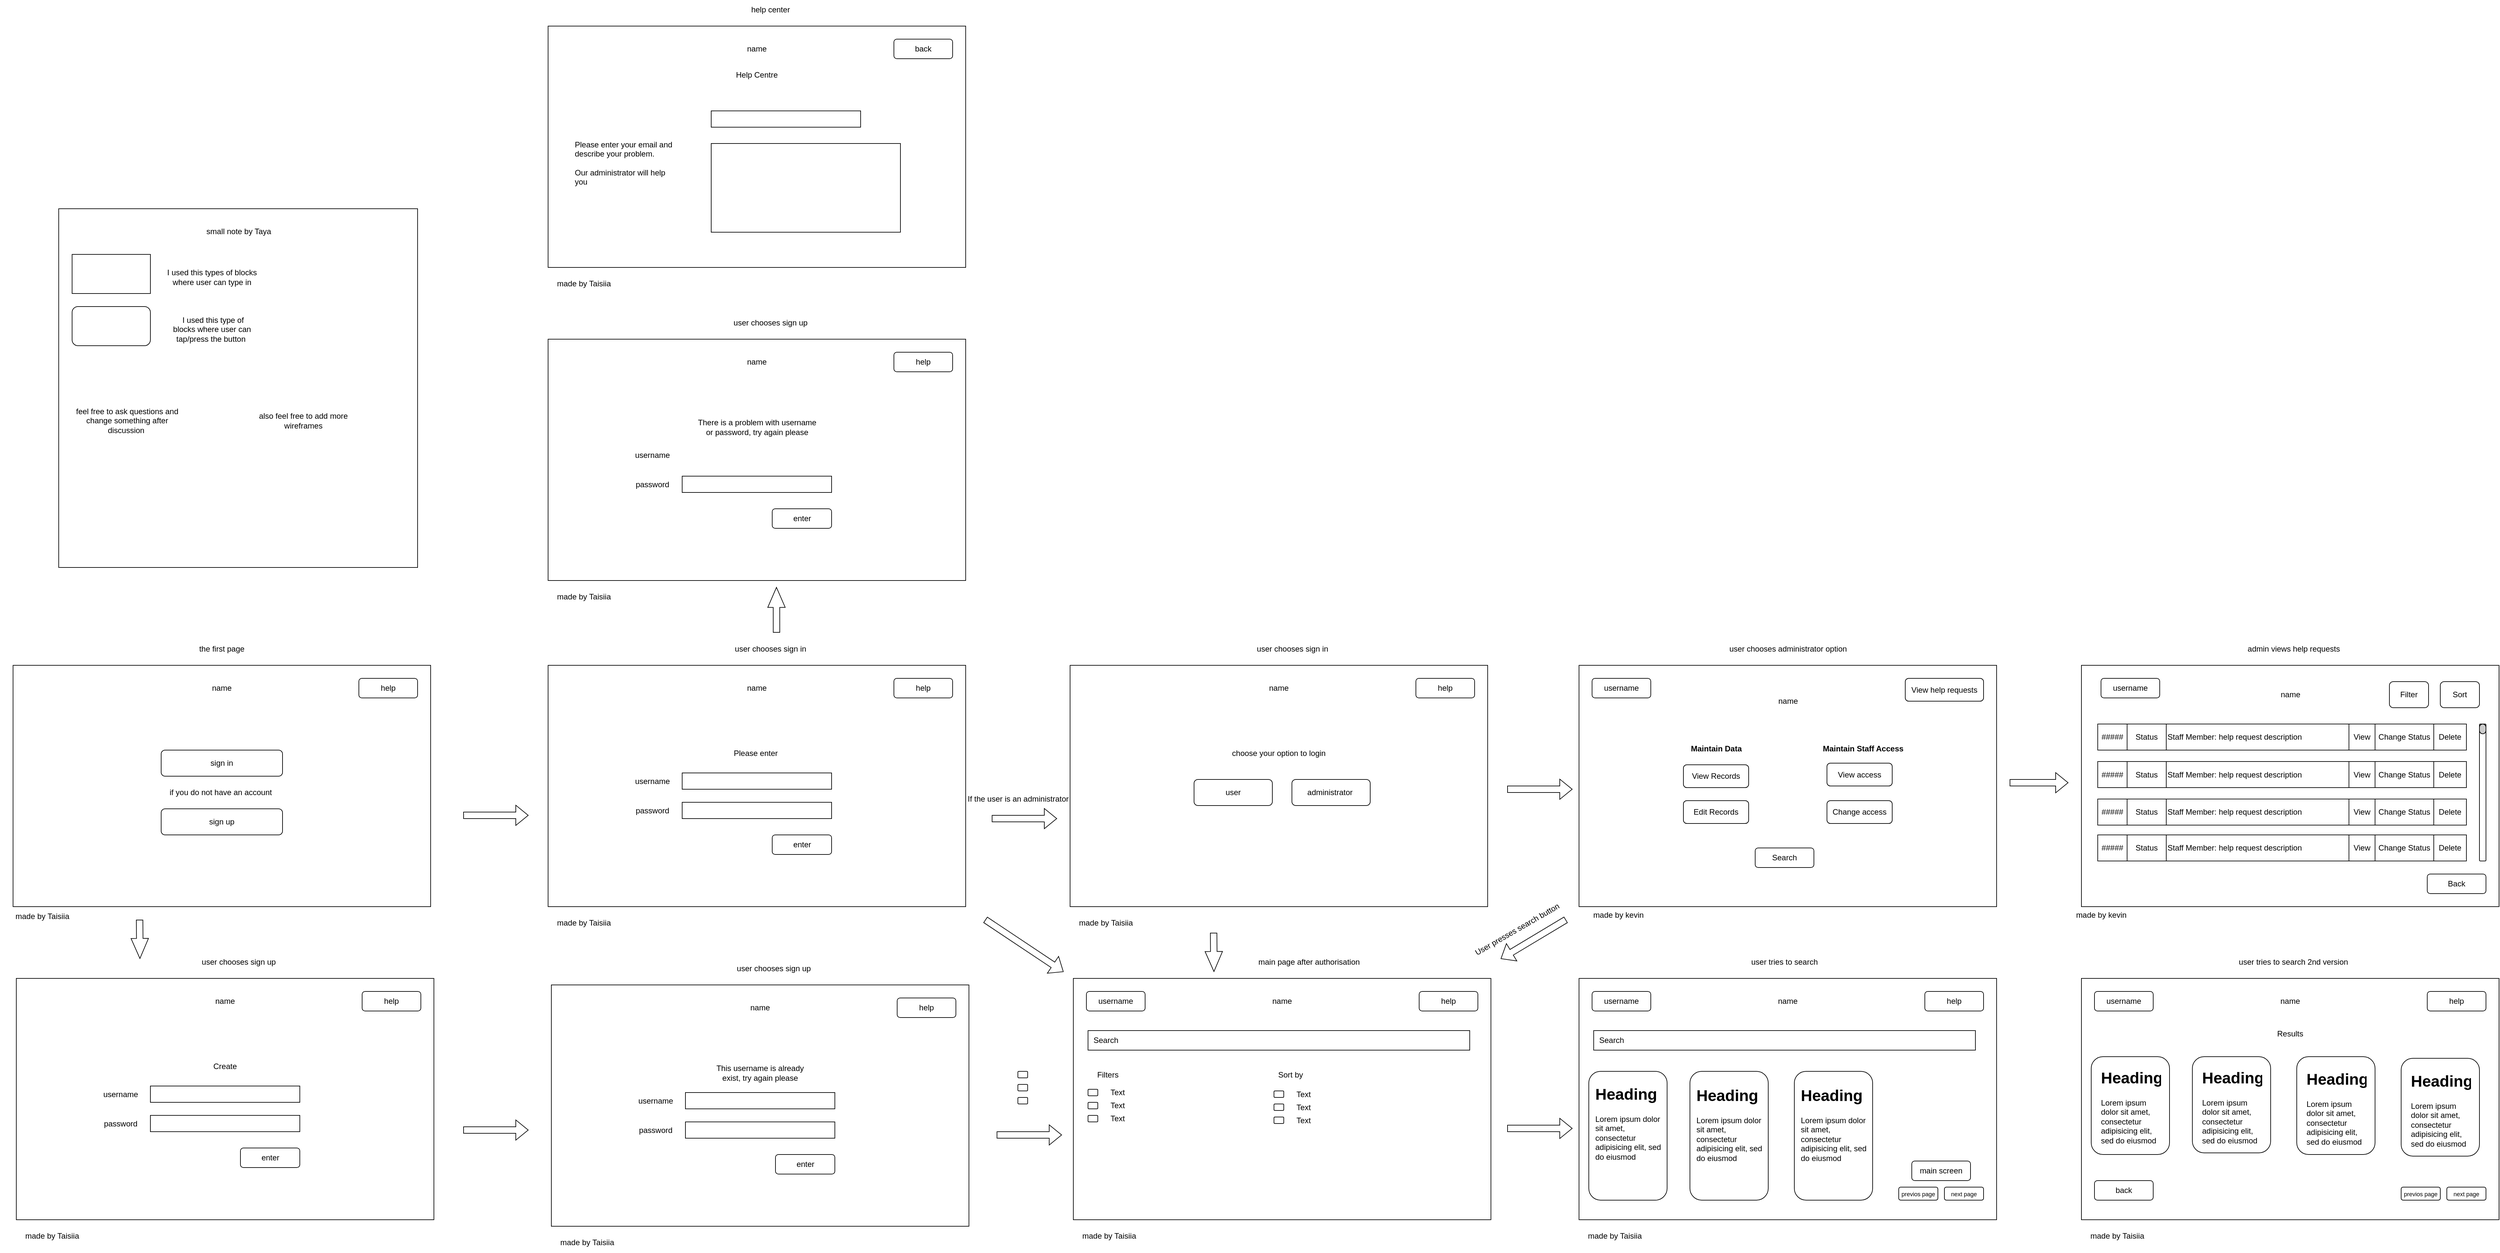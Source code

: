 <mxfile version="22.0.5" type="github">
  <diagram name="Page-1" id="gmUgVFKARMompz8cBliH">
    <mxGraphModel dx="1366" dy="1921" grid="1" gridSize="10" guides="1" tooltips="1" connect="1" arrows="1" fold="1" page="1" pageScale="1" pageWidth="827" pageHeight="1169" math="0" shadow="0">
      <root>
        <mxCell id="0" />
        <mxCell id="1" parent="0" />
        <mxCell id="yUiu3hchtchA_FLEPCTi-1" value="" style="rounded=0;whiteSpace=wrap;html=1;" parent="1" vertex="1">
          <mxGeometry x="80" y="110" width="640" height="370" as="geometry" />
        </mxCell>
        <mxCell id="yUiu3hchtchA_FLEPCTi-2" value="help" style="rounded=1;whiteSpace=wrap;html=1;" parent="1" vertex="1">
          <mxGeometry x="610" y="130" width="90" height="30" as="geometry" />
        </mxCell>
        <mxCell id="yUiu3hchtchA_FLEPCTi-3" value="name" style="text;html=1;strokeColor=none;fillColor=none;align=center;verticalAlign=middle;whiteSpace=wrap;rounded=0;" parent="1" vertex="1">
          <mxGeometry x="370" y="130" width="60" height="30" as="geometry" />
        </mxCell>
        <mxCell id="yUiu3hchtchA_FLEPCTi-5" value="sign in" style="rounded=1;whiteSpace=wrap;html=1;" parent="1" vertex="1">
          <mxGeometry x="307" y="240" width="186" height="40" as="geometry" />
        </mxCell>
        <mxCell id="yUiu3hchtchA_FLEPCTi-6" value="sign up" style="rounded=1;whiteSpace=wrap;html=1;" parent="1" vertex="1">
          <mxGeometry x="307" y="330" width="186" height="40" as="geometry" />
        </mxCell>
        <mxCell id="yUiu3hchtchA_FLEPCTi-7" value="if you do not have an account&amp;nbsp;" style="text;html=1;strokeColor=none;fillColor=none;align=center;verticalAlign=middle;whiteSpace=wrap;rounded=0;" parent="1" vertex="1">
          <mxGeometry x="300" y="290" width="200" height="30" as="geometry" />
        </mxCell>
        <mxCell id="yUiu3hchtchA_FLEPCTi-8" value="" style="rounded=0;whiteSpace=wrap;html=1;" parent="1" vertex="1">
          <mxGeometry x="900" y="110" width="640" height="370" as="geometry" />
        </mxCell>
        <mxCell id="yUiu3hchtchA_FLEPCTi-9" value="help" style="rounded=1;whiteSpace=wrap;html=1;" parent="1" vertex="1">
          <mxGeometry x="1430" y="130" width="90" height="30" as="geometry" />
        </mxCell>
        <mxCell id="yUiu3hchtchA_FLEPCTi-10" value="name" style="text;html=1;strokeColor=none;fillColor=none;align=center;verticalAlign=middle;whiteSpace=wrap;rounded=0;" parent="1" vertex="1">
          <mxGeometry x="1190" y="130" width="60" height="30" as="geometry" />
        </mxCell>
        <mxCell id="yUiu3hchtchA_FLEPCTi-14" value="the first page" style="text;html=1;strokeColor=none;fillColor=none;align=center;verticalAlign=middle;whiteSpace=wrap;rounded=0;" parent="1" vertex="1">
          <mxGeometry x="335" y="70" width="130" height="30" as="geometry" />
        </mxCell>
        <mxCell id="yUiu3hchtchA_FLEPCTi-15" value="made by Taisiia" style="text;html=1;strokeColor=none;fillColor=none;align=center;verticalAlign=middle;whiteSpace=wrap;rounded=0;" parent="1" vertex="1">
          <mxGeometry x="60" y="480" width="130" height="30" as="geometry" />
        </mxCell>
        <mxCell id="yUiu3hchtchA_FLEPCTi-16" value="user chooses sign in" style="text;html=1;strokeColor=none;fillColor=none;align=center;verticalAlign=middle;whiteSpace=wrap;rounded=0;" parent="1" vertex="1">
          <mxGeometry x="1161" y="70" width="160" height="30" as="geometry" />
        </mxCell>
        <mxCell id="yUiu3hchtchA_FLEPCTi-17" value="Please enter&amp;nbsp;" style="text;html=1;strokeColor=none;fillColor=none;align=center;verticalAlign=middle;whiteSpace=wrap;rounded=0;" parent="1" vertex="1">
          <mxGeometry x="1145" y="230" width="150" height="30" as="geometry" />
        </mxCell>
        <mxCell id="yUiu3hchtchA_FLEPCTi-18" value="" style="rounded=0;whiteSpace=wrap;html=1;" parent="1" vertex="1">
          <mxGeometry x="1105.5" y="275" width="229" height="25" as="geometry" />
        </mxCell>
        <mxCell id="yUiu3hchtchA_FLEPCTi-20" value="" style="rounded=0;whiteSpace=wrap;html=1;" parent="1" vertex="1">
          <mxGeometry x="1105.5" y="320" width="229" height="25" as="geometry" />
        </mxCell>
        <mxCell id="yUiu3hchtchA_FLEPCTi-21" value="enter" style="rounded=1;whiteSpace=wrap;html=1;" parent="1" vertex="1">
          <mxGeometry x="1243.5" y="370" width="91" height="30" as="geometry" />
        </mxCell>
        <mxCell id="yUiu3hchtchA_FLEPCTi-22" value="username" style="text;html=1;strokeColor=none;fillColor=none;align=center;verticalAlign=middle;whiteSpace=wrap;rounded=0;" parent="1" vertex="1">
          <mxGeometry x="1030" y="272.5" width="60" height="30" as="geometry" />
        </mxCell>
        <mxCell id="yUiu3hchtchA_FLEPCTi-23" value="password" style="text;html=1;strokeColor=none;fillColor=none;align=center;verticalAlign=middle;whiteSpace=wrap;rounded=0;" parent="1" vertex="1">
          <mxGeometry x="1030" y="317.5" width="60" height="30" as="geometry" />
        </mxCell>
        <mxCell id="yUiu3hchtchA_FLEPCTi-25" value="made by Taisiia" style="text;html=1;strokeColor=none;fillColor=none;align=center;verticalAlign=middle;whiteSpace=wrap;rounded=0;" parent="1" vertex="1">
          <mxGeometry x="890" y="490" width="130" height="30" as="geometry" />
        </mxCell>
        <mxCell id="yUiu3hchtchA_FLEPCTi-26" value="" style="rounded=0;whiteSpace=wrap;html=1;" parent="1" vertex="1">
          <mxGeometry x="85" y="590" width="640" height="370" as="geometry" />
        </mxCell>
        <mxCell id="yUiu3hchtchA_FLEPCTi-27" value="help" style="rounded=1;whiteSpace=wrap;html=1;" parent="1" vertex="1">
          <mxGeometry x="615" y="610" width="90" height="30" as="geometry" />
        </mxCell>
        <mxCell id="yUiu3hchtchA_FLEPCTi-28" value="name" style="text;html=1;strokeColor=none;fillColor=none;align=center;verticalAlign=middle;whiteSpace=wrap;rounded=0;" parent="1" vertex="1">
          <mxGeometry x="375" y="610" width="60" height="30" as="geometry" />
        </mxCell>
        <mxCell id="yUiu3hchtchA_FLEPCTi-29" value="user chooses sign up" style="text;html=1;strokeColor=none;fillColor=none;align=center;verticalAlign=middle;whiteSpace=wrap;rounded=0;" parent="1" vertex="1">
          <mxGeometry x="346" y="550" width="160" height="30" as="geometry" />
        </mxCell>
        <mxCell id="yUiu3hchtchA_FLEPCTi-30" value="Create" style="text;html=1;strokeColor=none;fillColor=none;align=center;verticalAlign=middle;whiteSpace=wrap;rounded=0;" parent="1" vertex="1">
          <mxGeometry x="330" y="710" width="150" height="30" as="geometry" />
        </mxCell>
        <mxCell id="yUiu3hchtchA_FLEPCTi-31" value="" style="rounded=0;whiteSpace=wrap;html=1;" parent="1" vertex="1">
          <mxGeometry x="290.5" y="755" width="229" height="25" as="geometry" />
        </mxCell>
        <mxCell id="yUiu3hchtchA_FLEPCTi-32" value="" style="rounded=0;whiteSpace=wrap;html=1;" parent="1" vertex="1">
          <mxGeometry x="290.5" y="800" width="229" height="25" as="geometry" />
        </mxCell>
        <mxCell id="yUiu3hchtchA_FLEPCTi-33" value="enter" style="rounded=1;whiteSpace=wrap;html=1;" parent="1" vertex="1">
          <mxGeometry x="428.5" y="850" width="91" height="30" as="geometry" />
        </mxCell>
        <mxCell id="yUiu3hchtchA_FLEPCTi-34" value="username" style="text;html=1;strokeColor=none;fillColor=none;align=center;verticalAlign=middle;whiteSpace=wrap;rounded=0;" parent="1" vertex="1">
          <mxGeometry x="215" y="752.5" width="60" height="30" as="geometry" />
        </mxCell>
        <mxCell id="yUiu3hchtchA_FLEPCTi-35" value="password" style="text;html=1;strokeColor=none;fillColor=none;align=center;verticalAlign=middle;whiteSpace=wrap;rounded=0;" parent="1" vertex="1">
          <mxGeometry x="215" y="797.5" width="60" height="30" as="geometry" />
        </mxCell>
        <mxCell id="yUiu3hchtchA_FLEPCTi-36" value="made by Taisiia" style="text;html=1;strokeColor=none;fillColor=none;align=center;verticalAlign=middle;whiteSpace=wrap;rounded=0;" parent="1" vertex="1">
          <mxGeometry x="75" y="970" width="130" height="30" as="geometry" />
        </mxCell>
        <mxCell id="yUiu3hchtchA_FLEPCTi-37" value="" style="rounded=0;whiteSpace=wrap;html=1;" parent="1" vertex="1">
          <mxGeometry x="1700" y="110" width="640" height="370" as="geometry" />
        </mxCell>
        <mxCell id="yUiu3hchtchA_FLEPCTi-38" value="help" style="rounded=1;whiteSpace=wrap;html=1;" parent="1" vertex="1">
          <mxGeometry x="2230" y="130" width="90" height="30" as="geometry" />
        </mxCell>
        <mxCell id="yUiu3hchtchA_FLEPCTi-39" value="name" style="text;html=1;strokeColor=none;fillColor=none;align=center;verticalAlign=middle;whiteSpace=wrap;rounded=0;" parent="1" vertex="1">
          <mxGeometry x="1990" y="130" width="60" height="30" as="geometry" />
        </mxCell>
        <mxCell id="yUiu3hchtchA_FLEPCTi-40" value="user chooses sign in" style="text;html=1;strokeColor=none;fillColor=none;align=center;verticalAlign=middle;whiteSpace=wrap;rounded=0;" parent="1" vertex="1">
          <mxGeometry x="1961" y="70" width="160" height="30" as="geometry" />
        </mxCell>
        <mxCell id="yUiu3hchtchA_FLEPCTi-41" value="choose your option to login" style="text;html=1;strokeColor=none;fillColor=none;align=center;verticalAlign=middle;whiteSpace=wrap;rounded=0;" parent="1" vertex="1">
          <mxGeometry x="1945" y="230" width="150" height="30" as="geometry" />
        </mxCell>
        <mxCell id="yUiu3hchtchA_FLEPCTi-47" value="made by Taisiia" style="text;html=1;strokeColor=none;fillColor=none;align=center;verticalAlign=middle;whiteSpace=wrap;rounded=0;" parent="1" vertex="1">
          <mxGeometry x="1690" y="490" width="130" height="30" as="geometry" />
        </mxCell>
        <mxCell id="yUiu3hchtchA_FLEPCTi-48" value="user" style="rounded=1;whiteSpace=wrap;html=1;" parent="1" vertex="1">
          <mxGeometry x="1890" y="285" width="120" height="40" as="geometry" />
        </mxCell>
        <mxCell id="yUiu3hchtchA_FLEPCTi-49" value="administrator&amp;nbsp;" style="rounded=1;whiteSpace=wrap;html=1;" parent="1" vertex="1">
          <mxGeometry x="2040" y="285" width="120" height="40" as="geometry" />
        </mxCell>
        <mxCell id="PiKiJsa5mSB-Z5FfggwC-1" value="" style="rounded=0;whiteSpace=wrap;html=1;" parent="1" vertex="1">
          <mxGeometry x="1705" y="590" width="640" height="370" as="geometry" />
        </mxCell>
        <mxCell id="PiKiJsa5mSB-Z5FfggwC-2" value="help" style="rounded=1;whiteSpace=wrap;html=1;" parent="1" vertex="1">
          <mxGeometry x="2235" y="610" width="90" height="30" as="geometry" />
        </mxCell>
        <mxCell id="PiKiJsa5mSB-Z5FfggwC-3" value="name" style="text;html=1;strokeColor=none;fillColor=none;align=center;verticalAlign=middle;whiteSpace=wrap;rounded=0;" parent="1" vertex="1">
          <mxGeometry x="1995" y="610" width="60" height="30" as="geometry" />
        </mxCell>
        <mxCell id="PiKiJsa5mSB-Z5FfggwC-4" value="main page after authorisation&amp;nbsp;" style="text;html=1;strokeColor=none;fillColor=none;align=center;verticalAlign=middle;whiteSpace=wrap;rounded=0;" parent="1" vertex="1">
          <mxGeometry x="1966" y="550" width="204" height="30" as="geometry" />
        </mxCell>
        <mxCell id="PiKiJsa5mSB-Z5FfggwC-6" value="made by Taisiia" style="text;html=1;strokeColor=none;fillColor=none;align=center;verticalAlign=middle;whiteSpace=wrap;rounded=0;" parent="1" vertex="1">
          <mxGeometry x="1695" y="970" width="130" height="30" as="geometry" />
        </mxCell>
        <mxCell id="PiKiJsa5mSB-Z5FfggwC-9" value="" style="rounded=0;whiteSpace=wrap;html=1;" parent="1" vertex="1">
          <mxGeometry x="1727.5" y="670" width="585" height="30" as="geometry" />
        </mxCell>
        <mxCell id="PiKiJsa5mSB-Z5FfggwC-10" value="Search" style="text;html=1;strokeColor=none;fillColor=none;align=center;verticalAlign=middle;whiteSpace=wrap;rounded=0;" parent="1" vertex="1">
          <mxGeometry x="1725" y="670" width="60" height="30" as="geometry" />
        </mxCell>
        <mxCell id="PiKiJsa5mSB-Z5FfggwC-11" value="Filters" style="text;html=1;strokeColor=none;fillColor=none;align=center;verticalAlign=middle;whiteSpace=wrap;rounded=0;" parent="1" vertex="1">
          <mxGeometry x="1727.5" y="722.5" width="60" height="30" as="geometry" />
        </mxCell>
        <mxCell id="PiKiJsa5mSB-Z5FfggwC-12" value="Sort by" style="text;html=1;strokeColor=none;fillColor=none;align=center;verticalAlign=middle;whiteSpace=wrap;rounded=0;" parent="1" vertex="1">
          <mxGeometry x="2008" y="722.5" width="60" height="30" as="geometry" />
        </mxCell>
        <mxCell id="PiKiJsa5mSB-Z5FfggwC-13" value="Text" style="text;html=1;strokeColor=none;fillColor=none;align=center;verticalAlign=middle;whiteSpace=wrap;rounded=0;" parent="1" vertex="1">
          <mxGeometry x="1742.5" y="750" width="60" height="30" as="geometry" />
        </mxCell>
        <mxCell id="PiKiJsa5mSB-Z5FfggwC-15" value="" style="rounded=1;whiteSpace=wrap;html=1;" parent="1" vertex="1">
          <mxGeometry x="1727.5" y="760" width="15" height="10" as="geometry" />
        </mxCell>
        <mxCell id="PiKiJsa5mSB-Z5FfggwC-16" value="" style="rounded=1;whiteSpace=wrap;html=1;" parent="1" vertex="1">
          <mxGeometry x="1727.5" y="780" width="15" height="10" as="geometry" />
        </mxCell>
        <mxCell id="PiKiJsa5mSB-Z5FfggwC-17" value="" style="rounded=1;whiteSpace=wrap;html=1;" parent="1" vertex="1">
          <mxGeometry x="1727.5" y="800" width="15" height="10" as="geometry" />
        </mxCell>
        <mxCell id="PiKiJsa5mSB-Z5FfggwC-23" value="" style="shape=flexArrow;endArrow=classic;html=1;rounded=0;" parent="1" edge="1">
          <mxGeometry width="50" height="50" relative="1" as="geometry">
            <mxPoint x="770" y="340" as="sourcePoint" />
            <mxPoint x="870" y="340" as="targetPoint" />
          </mxGeometry>
        </mxCell>
        <mxCell id="PiKiJsa5mSB-Z5FfggwC-24" value="" style="shape=flexArrow;endArrow=classic;html=1;rounded=0;" parent="1" edge="1">
          <mxGeometry width="50" height="50" relative="1" as="geometry">
            <mxPoint x="1580" y="345" as="sourcePoint" />
            <mxPoint x="1680" y="345" as="targetPoint" />
          </mxGeometry>
        </mxCell>
        <mxCell id="PiKiJsa5mSB-Z5FfggwC-28" value="" style="rounded=1;whiteSpace=wrap;html=1;" parent="1" vertex="1">
          <mxGeometry x="1620" y="732.5" width="15" height="10" as="geometry" />
        </mxCell>
        <mxCell id="PiKiJsa5mSB-Z5FfggwC-29" value="" style="rounded=1;whiteSpace=wrap;html=1;" parent="1" vertex="1">
          <mxGeometry x="1620" y="752.5" width="15" height="10" as="geometry" />
        </mxCell>
        <mxCell id="PiKiJsa5mSB-Z5FfggwC-30" value="" style="rounded=1;whiteSpace=wrap;html=1;" parent="1" vertex="1">
          <mxGeometry x="1620" y="772.5" width="15" height="10" as="geometry" />
        </mxCell>
        <mxCell id="PiKiJsa5mSB-Z5FfggwC-31" value="" style="rounded=1;whiteSpace=wrap;html=1;" parent="1" vertex="1">
          <mxGeometry x="2012.5" y="762.5" width="15" height="10" as="geometry" />
        </mxCell>
        <mxCell id="PiKiJsa5mSB-Z5FfggwC-32" value="" style="rounded=1;whiteSpace=wrap;html=1;" parent="1" vertex="1">
          <mxGeometry x="2012.5" y="782.5" width="15" height="10" as="geometry" />
        </mxCell>
        <mxCell id="PiKiJsa5mSB-Z5FfggwC-33" value="" style="rounded=1;whiteSpace=wrap;html=1;" parent="1" vertex="1">
          <mxGeometry x="2012.5" y="802.5" width="15" height="10" as="geometry" />
        </mxCell>
        <mxCell id="PiKiJsa5mSB-Z5FfggwC-34" value="Text" style="text;html=1;strokeColor=none;fillColor=none;align=center;verticalAlign=middle;whiteSpace=wrap;rounded=0;" parent="1" vertex="1">
          <mxGeometry x="1742.5" y="770" width="60" height="30" as="geometry" />
        </mxCell>
        <mxCell id="PiKiJsa5mSB-Z5FfggwC-35" value="Text" style="text;html=1;strokeColor=none;fillColor=none;align=center;verticalAlign=middle;whiteSpace=wrap;rounded=0;" parent="1" vertex="1">
          <mxGeometry x="1742.5" y="790" width="60" height="30" as="geometry" />
        </mxCell>
        <mxCell id="PiKiJsa5mSB-Z5FfggwC-36" value="Text" style="text;html=1;strokeColor=none;fillColor=none;align=center;verticalAlign=middle;whiteSpace=wrap;rounded=0;" parent="1" vertex="1">
          <mxGeometry x="2027.5" y="792.5" width="60" height="30" as="geometry" />
        </mxCell>
        <mxCell id="PiKiJsa5mSB-Z5FfggwC-37" value="Text" style="text;html=1;strokeColor=none;fillColor=none;align=center;verticalAlign=middle;whiteSpace=wrap;rounded=0;" parent="1" vertex="1">
          <mxGeometry x="2027.5" y="772.5" width="60" height="30" as="geometry" />
        </mxCell>
        <mxCell id="PiKiJsa5mSB-Z5FfggwC-38" value="Text" style="text;html=1;strokeColor=none;fillColor=none;align=center;verticalAlign=middle;whiteSpace=wrap;rounded=0;" parent="1" vertex="1">
          <mxGeometry x="2027.5" y="752.5" width="60" height="30" as="geometry" />
        </mxCell>
        <mxCell id="PiKiJsa5mSB-Z5FfggwC-39" value="" style="rounded=0;whiteSpace=wrap;html=1;" parent="1" vertex="1">
          <mxGeometry x="905" y="600" width="640" height="370" as="geometry" />
        </mxCell>
        <mxCell id="PiKiJsa5mSB-Z5FfggwC-40" value="help" style="rounded=1;whiteSpace=wrap;html=1;" parent="1" vertex="1">
          <mxGeometry x="1435" y="620" width="90" height="30" as="geometry" />
        </mxCell>
        <mxCell id="PiKiJsa5mSB-Z5FfggwC-41" value="name" style="text;html=1;strokeColor=none;fillColor=none;align=center;verticalAlign=middle;whiteSpace=wrap;rounded=0;" parent="1" vertex="1">
          <mxGeometry x="1195" y="620" width="60" height="30" as="geometry" />
        </mxCell>
        <mxCell id="PiKiJsa5mSB-Z5FfggwC-42" value="user chooses sign up" style="text;html=1;strokeColor=none;fillColor=none;align=center;verticalAlign=middle;whiteSpace=wrap;rounded=0;" parent="1" vertex="1">
          <mxGeometry x="1166" y="560" width="160" height="30" as="geometry" />
        </mxCell>
        <mxCell id="PiKiJsa5mSB-Z5FfggwC-43" value="This username is already exist, try again please" style="text;html=1;strokeColor=none;fillColor=none;align=center;verticalAlign=middle;whiteSpace=wrap;rounded=0;" parent="1" vertex="1">
          <mxGeometry x="1150" y="720" width="150" height="30" as="geometry" />
        </mxCell>
        <mxCell id="PiKiJsa5mSB-Z5FfggwC-44" value="" style="rounded=0;whiteSpace=wrap;html=1;" parent="1" vertex="1">
          <mxGeometry x="1110.5" y="765" width="229" height="25" as="geometry" />
        </mxCell>
        <mxCell id="PiKiJsa5mSB-Z5FfggwC-45" value="" style="rounded=0;whiteSpace=wrap;html=1;" parent="1" vertex="1">
          <mxGeometry x="1110.5" y="810" width="229" height="25" as="geometry" />
        </mxCell>
        <mxCell id="PiKiJsa5mSB-Z5FfggwC-46" value="enter" style="rounded=1;whiteSpace=wrap;html=1;" parent="1" vertex="1">
          <mxGeometry x="1248.5" y="860" width="91" height="30" as="geometry" />
        </mxCell>
        <mxCell id="PiKiJsa5mSB-Z5FfggwC-47" value="username" style="text;html=1;strokeColor=none;fillColor=none;align=center;verticalAlign=middle;whiteSpace=wrap;rounded=0;" parent="1" vertex="1">
          <mxGeometry x="1035" y="762.5" width="60" height="30" as="geometry" />
        </mxCell>
        <mxCell id="PiKiJsa5mSB-Z5FfggwC-48" value="password" style="text;html=1;strokeColor=none;fillColor=none;align=center;verticalAlign=middle;whiteSpace=wrap;rounded=0;" parent="1" vertex="1">
          <mxGeometry x="1035" y="807.5" width="60" height="30" as="geometry" />
        </mxCell>
        <mxCell id="PiKiJsa5mSB-Z5FfggwC-49" value="made by Taisiia" style="text;html=1;strokeColor=none;fillColor=none;align=center;verticalAlign=middle;whiteSpace=wrap;rounded=0;" parent="1" vertex="1">
          <mxGeometry x="895" y="980" width="130" height="30" as="geometry" />
        </mxCell>
        <mxCell id="PiKiJsa5mSB-Z5FfggwC-50" value="" style="shape=flexArrow;endArrow=classic;html=1;rounded=0;" parent="1" edge="1">
          <mxGeometry width="50" height="50" relative="1" as="geometry">
            <mxPoint x="770" y="822.5" as="sourcePoint" />
            <mxPoint x="870" y="822.5" as="targetPoint" />
          </mxGeometry>
        </mxCell>
        <mxCell id="PiKiJsa5mSB-Z5FfggwC-51" value="" style="shape=flexArrow;endArrow=classic;html=1;rounded=0;endWidth=15.714;endSize=9.914;" parent="1" edge="1">
          <mxGeometry width="50" height="50" relative="1" as="geometry">
            <mxPoint x="273.95" y="500" as="sourcePoint" />
            <mxPoint x="274.45" y="560" as="targetPoint" />
          </mxGeometry>
        </mxCell>
        <mxCell id="PiKiJsa5mSB-Z5FfggwC-52" value="" style="shape=flexArrow;endArrow=classic;html=1;rounded=0;" parent="1" edge="1">
          <mxGeometry width="50" height="50" relative="1" as="geometry">
            <mxPoint x="1587.5" y="830" as="sourcePoint" />
            <mxPoint x="1687.5" y="830" as="targetPoint" />
          </mxGeometry>
        </mxCell>
        <mxCell id="PiKiJsa5mSB-Z5FfggwC-53" value="" style="shape=flexArrow;endArrow=classic;html=1;rounded=0;endWidth=15.714;endSize=9.914;" parent="1" edge="1">
          <mxGeometry width="50" height="50" relative="1" as="geometry">
            <mxPoint x="1920" y="520" as="sourcePoint" />
            <mxPoint x="1920.5" y="580" as="targetPoint" />
          </mxGeometry>
        </mxCell>
        <mxCell id="PiKiJsa5mSB-Z5FfggwC-54" value="" style="rounded=0;whiteSpace=wrap;html=1;" parent="1" vertex="1">
          <mxGeometry x="900" y="-390" width="640" height="370" as="geometry" />
        </mxCell>
        <mxCell id="PiKiJsa5mSB-Z5FfggwC-55" value="help" style="rounded=1;whiteSpace=wrap;html=1;" parent="1" vertex="1">
          <mxGeometry x="1430" y="-370" width="90" height="30" as="geometry" />
        </mxCell>
        <mxCell id="PiKiJsa5mSB-Z5FfggwC-56" value="name" style="text;html=1;strokeColor=none;fillColor=none;align=center;verticalAlign=middle;whiteSpace=wrap;rounded=0;" parent="1" vertex="1">
          <mxGeometry x="1190" y="-370" width="60" height="30" as="geometry" />
        </mxCell>
        <mxCell id="PiKiJsa5mSB-Z5FfggwC-57" value="user chooses sign up" style="text;html=1;strokeColor=none;fillColor=none;align=center;verticalAlign=middle;whiteSpace=wrap;rounded=0;" parent="1" vertex="1">
          <mxGeometry x="1161" y="-430" width="160" height="30" as="geometry" />
        </mxCell>
        <mxCell id="PiKiJsa5mSB-Z5FfggwC-58" value="There is a problem with username or password, try again please" style="text;html=1;strokeColor=none;fillColor=none;align=center;verticalAlign=middle;whiteSpace=wrap;rounded=0;" parent="1" vertex="1">
          <mxGeometry x="1122.5" y="-270" width="195" height="30" as="geometry" />
        </mxCell>
        <mxCell id="PiKiJsa5mSB-Z5FfggwC-59" value="" style="rounded=0;whiteSpace=wrap;html=1;" parent="1" vertex="1">
          <mxGeometry x="1150" y="-770" width="229" height="25" as="geometry" />
        </mxCell>
        <mxCell id="PiKiJsa5mSB-Z5FfggwC-60" value="" style="rounded=0;whiteSpace=wrap;html=1;" parent="1" vertex="1">
          <mxGeometry x="1105.5" y="-180" width="229" height="25" as="geometry" />
        </mxCell>
        <mxCell id="PiKiJsa5mSB-Z5FfggwC-61" value="enter" style="rounded=1;whiteSpace=wrap;html=1;" parent="1" vertex="1">
          <mxGeometry x="1243.5" y="-130" width="91" height="30" as="geometry" />
        </mxCell>
        <mxCell id="PiKiJsa5mSB-Z5FfggwC-62" value="username" style="text;html=1;strokeColor=none;fillColor=none;align=center;verticalAlign=middle;whiteSpace=wrap;rounded=0;" parent="1" vertex="1">
          <mxGeometry x="1030" y="-227.5" width="60" height="30" as="geometry" />
        </mxCell>
        <mxCell id="PiKiJsa5mSB-Z5FfggwC-63" value="password" style="text;html=1;strokeColor=none;fillColor=none;align=center;verticalAlign=middle;whiteSpace=wrap;rounded=0;" parent="1" vertex="1">
          <mxGeometry x="1030" y="-182.5" width="60" height="30" as="geometry" />
        </mxCell>
        <mxCell id="PiKiJsa5mSB-Z5FfggwC-64" value="made by Taisiia" style="text;html=1;strokeColor=none;fillColor=none;align=center;verticalAlign=middle;whiteSpace=wrap;rounded=0;" parent="1" vertex="1">
          <mxGeometry x="890" y="-10" width="130" height="30" as="geometry" />
        </mxCell>
        <mxCell id="PiKiJsa5mSB-Z5FfggwC-65" value="" style="shape=flexArrow;endArrow=classic;html=1;rounded=0;endWidth=15.714;endSize=9.914;entryX=0.328;entryY=1;entryDx=0;entryDy=0;entryPerimeter=0;" parent="1" edge="1">
          <mxGeometry width="50" height="50" relative="1" as="geometry">
            <mxPoint x="1250.08" y="60" as="sourcePoint" />
            <mxPoint x="1250" y="-10.0" as="targetPoint" />
          </mxGeometry>
        </mxCell>
        <mxCell id="PiKiJsa5mSB-Z5FfggwC-66" value="" style="rounded=0;whiteSpace=wrap;html=1;" parent="1" vertex="1">
          <mxGeometry x="2480" y="590" width="640" height="370" as="geometry" />
        </mxCell>
        <mxCell id="PiKiJsa5mSB-Z5FfggwC-67" value="help" style="rounded=1;whiteSpace=wrap;html=1;" parent="1" vertex="1">
          <mxGeometry x="3010" y="610" width="90" height="30" as="geometry" />
        </mxCell>
        <mxCell id="PiKiJsa5mSB-Z5FfggwC-68" value="name" style="text;html=1;strokeColor=none;fillColor=none;align=center;verticalAlign=middle;whiteSpace=wrap;rounded=0;" parent="1" vertex="1">
          <mxGeometry x="2770" y="610" width="60" height="30" as="geometry" />
        </mxCell>
        <mxCell id="PiKiJsa5mSB-Z5FfggwC-70" value="made by Taisiia" style="text;html=1;strokeColor=none;fillColor=none;align=center;verticalAlign=middle;whiteSpace=wrap;rounded=0;" parent="1" vertex="1">
          <mxGeometry x="2470" y="970" width="130" height="30" as="geometry" />
        </mxCell>
        <mxCell id="PiKiJsa5mSB-Z5FfggwC-71" value="" style="rounded=0;whiteSpace=wrap;html=1;" parent="1" vertex="1">
          <mxGeometry x="2502.5" y="670" width="585" height="30" as="geometry" />
        </mxCell>
        <mxCell id="PiKiJsa5mSB-Z5FfggwC-72" value="Search" style="text;html=1;strokeColor=none;fillColor=none;align=center;verticalAlign=middle;whiteSpace=wrap;rounded=0;" parent="1" vertex="1">
          <mxGeometry x="2500" y="670" width="60" height="30" as="geometry" />
        </mxCell>
        <mxCell id="PiKiJsa5mSB-Z5FfggwC-97" value="" style="rounded=1;whiteSpace=wrap;html=1;" parent="1" vertex="1">
          <mxGeometry x="2495" y="732.5" width="120" height="197.5" as="geometry" />
        </mxCell>
        <mxCell id="PiKiJsa5mSB-Z5FfggwC-98" value="" style="rounded=1;whiteSpace=wrap;html=1;" parent="1" vertex="1">
          <mxGeometry x="2650" y="732.5" width="120" height="197.5" as="geometry" />
        </mxCell>
        <mxCell id="PiKiJsa5mSB-Z5FfggwC-99" value="" style="rounded=1;whiteSpace=wrap;html=1;" parent="1" vertex="1">
          <mxGeometry x="2810" y="732.5" width="120" height="197.5" as="geometry" />
        </mxCell>
        <mxCell id="PiKiJsa5mSB-Z5FfggwC-102" value="username" style="rounded=1;whiteSpace=wrap;html=1;" parent="1" vertex="1">
          <mxGeometry x="1725" y="610" width="90" height="30" as="geometry" />
        </mxCell>
        <mxCell id="PiKiJsa5mSB-Z5FfggwC-103" value="username" style="rounded=1;whiteSpace=wrap;html=1;" parent="1" vertex="1">
          <mxGeometry x="2500" y="610" width="90" height="30" as="geometry" />
        </mxCell>
        <mxCell id="PiKiJsa5mSB-Z5FfggwC-107" value="&lt;font style=&quot;font-size: 9px;&quot;&gt;next page&lt;/font&gt;" style="rounded=1;whiteSpace=wrap;html=1;" parent="1" vertex="1">
          <mxGeometry x="3040" y="910" width="60" height="20" as="geometry" />
        </mxCell>
        <mxCell id="PiKiJsa5mSB-Z5FfggwC-109" value="&lt;font style=&quot;font-size: 9px;&quot;&gt;previos page&lt;/font&gt;" style="rounded=1;whiteSpace=wrap;html=1;" parent="1" vertex="1">
          <mxGeometry x="2970" y="910" width="60" height="20" as="geometry" />
        </mxCell>
        <mxCell id="PiKiJsa5mSB-Z5FfggwC-111" value="main screen" style="rounded=1;whiteSpace=wrap;html=1;" parent="1" vertex="1">
          <mxGeometry x="2990" y="870" width="90" height="30" as="geometry" />
        </mxCell>
        <mxCell id="PiKiJsa5mSB-Z5FfggwC-116" value="" style="rounded=0;whiteSpace=wrap;html=1;" parent="1" vertex="1">
          <mxGeometry x="3250" y="590" width="640" height="370" as="geometry" />
        </mxCell>
        <mxCell id="PiKiJsa5mSB-Z5FfggwC-117" value="help" style="rounded=1;whiteSpace=wrap;html=1;" parent="1" vertex="1">
          <mxGeometry x="3780" y="610" width="90" height="30" as="geometry" />
        </mxCell>
        <mxCell id="PiKiJsa5mSB-Z5FfggwC-118" value="name" style="text;html=1;strokeColor=none;fillColor=none;align=center;verticalAlign=middle;whiteSpace=wrap;rounded=0;" parent="1" vertex="1">
          <mxGeometry x="3540" y="610" width="60" height="30" as="geometry" />
        </mxCell>
        <mxCell id="PiKiJsa5mSB-Z5FfggwC-119" value="made by Taisiia" style="text;html=1;strokeColor=none;fillColor=none;align=center;verticalAlign=middle;whiteSpace=wrap;rounded=0;" parent="1" vertex="1">
          <mxGeometry x="3240" y="970" width="130" height="30" as="geometry" />
        </mxCell>
        <mxCell id="PiKiJsa5mSB-Z5FfggwC-122" value="" style="rounded=1;whiteSpace=wrap;html=1;" parent="1" vertex="1">
          <mxGeometry x="3265" y="710" width="120" height="150" as="geometry" />
        </mxCell>
        <mxCell id="PiKiJsa5mSB-Z5FfggwC-123" value="" style="rounded=1;whiteSpace=wrap;html=1;" parent="1" vertex="1">
          <mxGeometry x="3420" y="710" width="120" height="147.5" as="geometry" />
        </mxCell>
        <mxCell id="PiKiJsa5mSB-Z5FfggwC-124" value="" style="rounded=1;whiteSpace=wrap;html=1;" parent="1" vertex="1">
          <mxGeometry x="3580" y="710" width="120" height="150" as="geometry" />
        </mxCell>
        <mxCell id="PiKiJsa5mSB-Z5FfggwC-125" value="username" style="rounded=1;whiteSpace=wrap;html=1;" parent="1" vertex="1">
          <mxGeometry x="3270" y="610" width="90" height="30" as="geometry" />
        </mxCell>
        <mxCell id="PiKiJsa5mSB-Z5FfggwC-126" value="&lt;font style=&quot;font-size: 9px;&quot;&gt;next page&lt;/font&gt;" style="rounded=1;whiteSpace=wrap;html=1;" parent="1" vertex="1">
          <mxGeometry x="3810" y="910" width="60" height="20" as="geometry" />
        </mxCell>
        <mxCell id="PiKiJsa5mSB-Z5FfggwC-127" value="&lt;font style=&quot;font-size: 9px;&quot;&gt;previos page&lt;/font&gt;" style="rounded=1;whiteSpace=wrap;html=1;" parent="1" vertex="1">
          <mxGeometry x="3740" y="910" width="60" height="20" as="geometry" />
        </mxCell>
        <mxCell id="PiKiJsa5mSB-Z5FfggwC-128" value="back" style="rounded=1;whiteSpace=wrap;html=1;" parent="1" vertex="1">
          <mxGeometry x="3270" y="900" width="90" height="30" as="geometry" />
        </mxCell>
        <mxCell id="PiKiJsa5mSB-Z5FfggwC-132" value="Results" style="text;html=1;strokeColor=none;fillColor=none;align=center;verticalAlign=middle;whiteSpace=wrap;rounded=0;" parent="1" vertex="1">
          <mxGeometry x="3540" y="660" width="60" height="30" as="geometry" />
        </mxCell>
        <mxCell id="PiKiJsa5mSB-Z5FfggwC-149" value="" style="rounded=1;whiteSpace=wrap;html=1;" parent="1" vertex="1">
          <mxGeometry x="3740" y="712.5" width="120" height="150" as="geometry" />
        </mxCell>
        <mxCell id="PiKiJsa5mSB-Z5FfggwC-151" value="&lt;h1&gt;Heading&lt;/h1&gt;&lt;p&gt;Lorem ipsum dolor sit amet, consectetur adipisicing elit, sed do eiusmod tempor incididunt ut labore et dolore magna aliqua.&lt;/p&gt;" style="text;html=1;strokeColor=none;fillColor=none;spacing=5;spacingTop=-20;whiteSpace=wrap;overflow=hidden;rounded=0;" parent="1" vertex="1">
          <mxGeometry x="2500" y="747.5" width="110" height="120" as="geometry" />
        </mxCell>
        <mxCell id="PiKiJsa5mSB-Z5FfggwC-152" value="&lt;h1&gt;Heading&lt;/h1&gt;&lt;p&gt;Lorem ipsum dolor sit amet, consectetur adipisicing elit, sed do eiusmod tempor incididunt ut labore et dolore magna aliqua.&lt;/p&gt;" style="text;html=1;strokeColor=none;fillColor=none;spacing=5;spacingTop=-20;whiteSpace=wrap;overflow=hidden;rounded=0;" parent="1" vertex="1">
          <mxGeometry x="2655" y="750" width="110" height="120" as="geometry" />
        </mxCell>
        <mxCell id="PiKiJsa5mSB-Z5FfggwC-153" value="&lt;h1&gt;Heading&lt;/h1&gt;&lt;p&gt;Lorem ipsum dolor sit amet, consectetur adipisicing elit, sed do eiusmod tempor incididunt ut labore et dolore magna aliqua.&lt;/p&gt;" style="text;html=1;strokeColor=none;fillColor=none;spacing=5;spacingTop=-20;whiteSpace=wrap;overflow=hidden;rounded=0;" parent="1" vertex="1">
          <mxGeometry x="2815" y="750" width="110" height="120" as="geometry" />
        </mxCell>
        <mxCell id="PiKiJsa5mSB-Z5FfggwC-154" value="" style="whiteSpace=wrap;html=1;aspect=fixed;" parent="1" vertex="1">
          <mxGeometry x="150" y="-590" width="550" height="550" as="geometry" />
        </mxCell>
        <mxCell id="PiKiJsa5mSB-Z5FfggwC-155" value="small note by Taya" style="text;html=1;strokeColor=none;fillColor=none;align=center;verticalAlign=middle;whiteSpace=wrap;rounded=0;" parent="1" vertex="1">
          <mxGeometry x="336" y="-570" width="180" height="30" as="geometry" />
        </mxCell>
        <mxCell id="PiKiJsa5mSB-Z5FfggwC-156" value="" style="rounded=0;whiteSpace=wrap;html=1;" parent="1" vertex="1">
          <mxGeometry x="170.5" y="-520" width="120" height="60" as="geometry" />
        </mxCell>
        <mxCell id="PiKiJsa5mSB-Z5FfggwC-157" value="I used this types of blocks where user can type in" style="text;html=1;strokeColor=none;fillColor=none;align=center;verticalAlign=middle;whiteSpace=wrap;rounded=0;" parent="1" vertex="1">
          <mxGeometry x="300" y="-500" width="170" height="30" as="geometry" />
        </mxCell>
        <mxCell id="PiKiJsa5mSB-Z5FfggwC-158" value="" style="rounded=1;whiteSpace=wrap;html=1;" parent="1" vertex="1">
          <mxGeometry x="170.5" y="-440" width="120" height="60" as="geometry" />
        </mxCell>
        <mxCell id="PiKiJsa5mSB-Z5FfggwC-159" value="&amp;nbsp;I used this type of blocks where user can tap/press the button&amp;nbsp;" style="text;html=1;strokeColor=none;fillColor=none;align=center;verticalAlign=middle;whiteSpace=wrap;rounded=0;" parent="1" vertex="1">
          <mxGeometry x="320" y="-420" width="130" height="30" as="geometry" />
        </mxCell>
        <mxCell id="PiKiJsa5mSB-Z5FfggwC-160" value="feel free to ask questions and change something after discussion&amp;nbsp;" style="text;html=1;strokeColor=none;fillColor=none;align=center;verticalAlign=middle;whiteSpace=wrap;rounded=0;" parent="1" vertex="1">
          <mxGeometry x="175" y="-280" width="160" height="30" as="geometry" />
        </mxCell>
        <mxCell id="PiKiJsa5mSB-Z5FfggwC-161" value="also feel free to add more wireframes" style="text;html=1;strokeColor=none;fillColor=none;align=center;verticalAlign=middle;whiteSpace=wrap;rounded=0;" parent="1" vertex="1">
          <mxGeometry x="450" y="-280" width="150" height="30" as="geometry" />
        </mxCell>
        <mxCell id="PiKiJsa5mSB-Z5FfggwC-162" value="" style="rounded=0;whiteSpace=wrap;html=1;" parent="1" vertex="1">
          <mxGeometry x="900" y="-870" width="640" height="370" as="geometry" />
        </mxCell>
        <mxCell id="PiKiJsa5mSB-Z5FfggwC-163" value="back" style="rounded=1;whiteSpace=wrap;html=1;" parent="1" vertex="1">
          <mxGeometry x="1430" y="-850" width="90" height="30" as="geometry" />
        </mxCell>
        <mxCell id="PiKiJsa5mSB-Z5FfggwC-164" value="name" style="text;html=1;strokeColor=none;fillColor=none;align=center;verticalAlign=middle;whiteSpace=wrap;rounded=0;" parent="1" vertex="1">
          <mxGeometry x="1190" y="-850" width="60" height="30" as="geometry" />
        </mxCell>
        <mxCell id="PiKiJsa5mSB-Z5FfggwC-165" value="help center" style="text;html=1;strokeColor=none;fillColor=none;align=center;verticalAlign=middle;whiteSpace=wrap;rounded=0;" parent="1" vertex="1">
          <mxGeometry x="1161" y="-910" width="160" height="30" as="geometry" />
        </mxCell>
        <mxCell id="PiKiJsa5mSB-Z5FfggwC-166" value="Help Centre" style="text;html=1;strokeColor=none;fillColor=none;align=center;verticalAlign=middle;whiteSpace=wrap;rounded=0;" parent="1" vertex="1">
          <mxGeometry x="1145" y="-810" width="150" height="30" as="geometry" />
        </mxCell>
        <mxCell id="PiKiJsa5mSB-Z5FfggwC-167" value="made by Taisiia" style="text;html=1;strokeColor=none;fillColor=none;align=center;verticalAlign=middle;whiteSpace=wrap;rounded=0;" parent="1" vertex="1">
          <mxGeometry x="890" y="-490" width="130" height="30" as="geometry" />
        </mxCell>
        <mxCell id="PiKiJsa5mSB-Z5FfggwC-170" value="" style="rounded=0;whiteSpace=wrap;html=1;" parent="1" vertex="1">
          <mxGeometry x="1150" y="-690" width="290" height="136" as="geometry" />
        </mxCell>
        <mxCell id="PiKiJsa5mSB-Z5FfggwC-171" value="Please enter your email and describe your problem. &lt;br&gt;&lt;br&gt;Our administrator will help you" style="text;html=1;strokeColor=none;fillColor=none;align=left;verticalAlign=middle;whiteSpace=wrap;rounded=0;" parent="1" vertex="1">
          <mxGeometry x="938.5" y="-720" width="151.5" height="120" as="geometry" />
        </mxCell>
        <mxCell id="PiKiJsa5mSB-Z5FfggwC-172" value="" style="rounded=0;whiteSpace=wrap;html=1;" parent="1" vertex="1">
          <mxGeometry x="1150" y="-740" width="229" height="25" as="geometry" />
        </mxCell>
        <mxCell id="PiKiJsa5mSB-Z5FfggwC-173" value="user tries to search" style="text;html=1;strokeColor=none;fillColor=none;align=center;verticalAlign=middle;whiteSpace=wrap;rounded=0;" parent="1" vertex="1">
          <mxGeometry x="2725" y="550" width="140" height="30" as="geometry" />
        </mxCell>
        <mxCell id="PiKiJsa5mSB-Z5FfggwC-174" value="user tries to search 2nd version" style="text;html=1;strokeColor=none;fillColor=none;align=center;verticalAlign=middle;whiteSpace=wrap;rounded=0;" parent="1" vertex="1">
          <mxGeometry x="3490" y="550" width="170" height="30" as="geometry" />
        </mxCell>
        <mxCell id="PiKiJsa5mSB-Z5FfggwC-176" value="&lt;h1&gt;Heading&lt;/h1&gt;&lt;p&gt;Lorem ipsum dolor sit amet, consectetur adipisicing elit, sed do eiusmod tempor incididunt ut labore et dolore magna aliqua.&lt;/p&gt;" style="text;html=1;strokeColor=none;fillColor=none;spacing=5;spacingTop=-20;whiteSpace=wrap;overflow=hidden;rounded=0;" parent="1" vertex="1">
          <mxGeometry x="3275" y="722.5" width="100" height="120" as="geometry" />
        </mxCell>
        <mxCell id="PiKiJsa5mSB-Z5FfggwC-177" value="&lt;h1&gt;Heading&lt;/h1&gt;&lt;p&gt;Lorem ipsum dolor sit amet, consectetur adipisicing elit, sed do eiusmod tempor incididunt ut labore et dolore magna aliqua.&lt;/p&gt;" style="text;html=1;strokeColor=none;fillColor=none;spacing=5;spacingTop=-20;whiteSpace=wrap;overflow=hidden;rounded=0;" parent="1" vertex="1">
          <mxGeometry x="3430" y="722.5" width="100" height="120" as="geometry" />
        </mxCell>
        <mxCell id="PiKiJsa5mSB-Z5FfggwC-178" value="&lt;h1&gt;Heading&lt;/h1&gt;&lt;p&gt;Lorem ipsum dolor sit amet, consectetur adipisicing elit, sed do eiusmod tempor incididunt ut labore et dolore magna aliqua.&lt;/p&gt;" style="text;html=1;strokeColor=none;fillColor=none;spacing=5;spacingTop=-20;whiteSpace=wrap;overflow=hidden;rounded=0;" parent="1" vertex="1">
          <mxGeometry x="3590" y="725" width="100" height="120" as="geometry" />
        </mxCell>
        <mxCell id="PiKiJsa5mSB-Z5FfggwC-179" value="&lt;h1&gt;Heading&lt;/h1&gt;&lt;p&gt;Lorem ipsum dolor sit amet, consectetur adipisicing elit, sed do eiusmod tempor incididunt ut labore et dolore magna aliqua.&lt;/p&gt;" style="text;html=1;strokeColor=none;fillColor=none;spacing=5;spacingTop=-20;whiteSpace=wrap;overflow=hidden;rounded=0;" parent="1" vertex="1">
          <mxGeometry x="3750" y="727.5" width="100" height="120" as="geometry" />
        </mxCell>
        <mxCell id="PiKiJsa5mSB-Z5FfggwC-180" value="" style="shape=flexArrow;endArrow=classic;html=1;rounded=0;" parent="1" edge="1">
          <mxGeometry width="50" height="50" relative="1" as="geometry">
            <mxPoint x="2370" y="820" as="sourcePoint" />
            <mxPoint x="2470" y="820" as="targetPoint" />
          </mxGeometry>
        </mxCell>
        <mxCell id="cDdi2DRgxbYs-q_2n6CJ-1" value="" style="shape=flexArrow;endArrow=classic;html=1;rounded=0;" edge="1" parent="1">
          <mxGeometry width="50" height="50" relative="1" as="geometry">
            <mxPoint x="2370" y="300" as="sourcePoint" />
            <mxPoint x="2470" y="300" as="targetPoint" />
          </mxGeometry>
        </mxCell>
        <mxCell id="cDdi2DRgxbYs-q_2n6CJ-2" value="" style="rounded=0;whiteSpace=wrap;html=1;" vertex="1" parent="1">
          <mxGeometry x="2480" y="110" width="640" height="370" as="geometry" />
        </mxCell>
        <mxCell id="cDdi2DRgxbYs-q_2n6CJ-3" value="user chooses administrator option" style="text;html=1;align=center;verticalAlign=middle;resizable=0;points=[];autosize=1;strokeColor=none;fillColor=none;" vertex="1" parent="1">
          <mxGeometry x="2700" y="70" width="200" height="30" as="geometry" />
        </mxCell>
        <mxCell id="cDdi2DRgxbYs-q_2n6CJ-5" value="name" style="text;html=1;align=center;verticalAlign=middle;resizable=0;points=[];autosize=1;strokeColor=none;fillColor=none;" vertex="1" parent="1">
          <mxGeometry x="2775" y="150" width="50" height="30" as="geometry" />
        </mxCell>
        <mxCell id="cDdi2DRgxbYs-q_2n6CJ-6" value="" style="shape=flexArrow;endArrow=classic;html=1;rounded=0;" edge="1" parent="1">
          <mxGeometry width="50" height="50" relative="1" as="geometry">
            <mxPoint x="1570" y="500" as="sourcePoint" />
            <mxPoint x="1690" y="580" as="targetPoint" />
          </mxGeometry>
        </mxCell>
        <mxCell id="cDdi2DRgxbYs-q_2n6CJ-7" value="If the user is an administrator" style="text;html=1;align=center;verticalAlign=middle;resizable=0;points=[];autosize=1;strokeColor=none;fillColor=none;" vertex="1" parent="1">
          <mxGeometry x="1530" y="300" width="180" height="30" as="geometry" />
        </mxCell>
        <mxCell id="cDdi2DRgxbYs-q_2n6CJ-9" value="username" style="rounded=1;whiteSpace=wrap;html=1;" vertex="1" parent="1">
          <mxGeometry x="2500" y="130" width="90" height="30" as="geometry" />
        </mxCell>
        <mxCell id="cDdi2DRgxbYs-q_2n6CJ-13" value="Search" style="rounded=1;whiteSpace=wrap;html=1;" vertex="1" parent="1">
          <mxGeometry x="2750" y="390" width="90" height="30" as="geometry" />
        </mxCell>
        <mxCell id="cDdi2DRgxbYs-q_2n6CJ-14" value="View Records" style="rounded=1;whiteSpace=wrap;html=1;" vertex="1" parent="1">
          <mxGeometry x="2640" y="262.5" width="100" height="35" as="geometry" />
        </mxCell>
        <mxCell id="cDdi2DRgxbYs-q_2n6CJ-15" value="Edit Records" style="rounded=1;whiteSpace=wrap;html=1;" vertex="1" parent="1">
          <mxGeometry x="2640" y="317.5" width="100" height="35" as="geometry" />
        </mxCell>
        <mxCell id="cDdi2DRgxbYs-q_2n6CJ-19" value="Change access" style="rounded=1;whiteSpace=wrap;html=1;" vertex="1" parent="1">
          <mxGeometry x="2860" y="317.5" width="100" height="35" as="geometry" />
        </mxCell>
        <mxCell id="cDdi2DRgxbYs-q_2n6CJ-20" value="Maintain Data" style="text;html=1;align=center;verticalAlign=middle;resizable=0;points=[];autosize=1;strokeColor=none;fillColor=none;fontStyle=1" vertex="1" parent="1">
          <mxGeometry x="2640" y="222.5" width="100" height="30" as="geometry" />
        </mxCell>
        <mxCell id="cDdi2DRgxbYs-q_2n6CJ-21" value="View access" style="rounded=1;whiteSpace=wrap;html=1;" vertex="1" parent="1">
          <mxGeometry x="2860" y="260" width="100" height="35" as="geometry" />
        </mxCell>
        <mxCell id="cDdi2DRgxbYs-q_2n6CJ-22" value="Maintain Staff Access" style="text;html=1;align=center;verticalAlign=middle;resizable=0;points=[];autosize=1;strokeColor=none;fillColor=none;fontStyle=1" vertex="1" parent="1">
          <mxGeometry x="2840" y="222.5" width="150" height="30" as="geometry" />
        </mxCell>
        <mxCell id="cDdi2DRgxbYs-q_2n6CJ-26" value="" style="shape=flexArrow;endArrow=classic;html=1;rounded=0;" edge="1" parent="1">
          <mxGeometry width="50" height="50" relative="1" as="geometry">
            <mxPoint x="2460" y="500" as="sourcePoint" />
            <mxPoint x="2360" y="560" as="targetPoint" />
          </mxGeometry>
        </mxCell>
        <mxCell id="cDdi2DRgxbYs-q_2n6CJ-27" value="User presses search button" style="text;html=1;align=center;verticalAlign=middle;resizable=0;points=[];autosize=1;strokeColor=none;fillColor=none;rotation=-30;" vertex="1" parent="1">
          <mxGeometry x="2300" y="500" width="170" height="30" as="geometry" />
        </mxCell>
        <mxCell id="cDdi2DRgxbYs-q_2n6CJ-28" value="made by kevin" style="text;html=1;align=center;verticalAlign=middle;resizable=0;points=[];autosize=1;strokeColor=none;fillColor=none;" vertex="1" parent="1">
          <mxGeometry x="2490" y="478" width="100" height="30" as="geometry" />
        </mxCell>
        <mxCell id="cDdi2DRgxbYs-q_2n6CJ-30" value="View help requests" style="rounded=1;whiteSpace=wrap;html=1;" vertex="1" parent="1">
          <mxGeometry x="2980" y="130" width="120" height="35" as="geometry" />
        </mxCell>
        <mxCell id="cDdi2DRgxbYs-q_2n6CJ-32" value="" style="rounded=0;whiteSpace=wrap;html=1;" vertex="1" parent="1">
          <mxGeometry x="3250" y="110" width="640" height="370" as="geometry" />
        </mxCell>
        <mxCell id="cDdi2DRgxbYs-q_2n6CJ-33" value="" style="shape=flexArrow;endArrow=classic;html=1;rounded=0;" edge="1" parent="1">
          <mxGeometry width="50" height="50" relative="1" as="geometry">
            <mxPoint x="3140" y="290" as="sourcePoint" />
            <mxPoint x="3230" y="290" as="targetPoint" />
          </mxGeometry>
        </mxCell>
        <mxCell id="cDdi2DRgxbYs-q_2n6CJ-34" value="admin views help requests" style="text;html=1;align=center;verticalAlign=middle;resizable=0;points=[];autosize=1;strokeColor=none;fillColor=none;" vertex="1" parent="1">
          <mxGeometry x="3495" y="70" width="160" height="30" as="geometry" />
        </mxCell>
        <mxCell id="cDdi2DRgxbYs-q_2n6CJ-35" value="username" style="rounded=1;whiteSpace=wrap;html=1;" vertex="1" parent="1">
          <mxGeometry x="3280" y="130" width="90" height="30" as="geometry" />
        </mxCell>
        <mxCell id="cDdi2DRgxbYs-q_2n6CJ-36" value="Back" style="rounded=1;whiteSpace=wrap;html=1;" vertex="1" parent="1">
          <mxGeometry x="3780" y="430" width="90" height="30" as="geometry" />
        </mxCell>
        <mxCell id="cDdi2DRgxbYs-q_2n6CJ-37" value="name" style="text;html=1;align=center;verticalAlign=middle;resizable=0;points=[];autosize=1;strokeColor=none;fillColor=none;" vertex="1" parent="1">
          <mxGeometry x="3545" y="140" width="50" height="30" as="geometry" />
        </mxCell>
        <mxCell id="cDdi2DRgxbYs-q_2n6CJ-40" value="#####" style="rounded=0;whiteSpace=wrap;html=1;" vertex="1" parent="1">
          <mxGeometry x="3275" y="200" width="45" height="40" as="geometry" />
        </mxCell>
        <mxCell id="cDdi2DRgxbYs-q_2n6CJ-41" value="Staff Member: help request description" style="rounded=0;whiteSpace=wrap;html=1;align=left;" vertex="1" parent="1">
          <mxGeometry x="3380" y="200" width="280" height="40" as="geometry" />
        </mxCell>
        <mxCell id="cDdi2DRgxbYs-q_2n6CJ-42" value="View" style="rounded=0;whiteSpace=wrap;html=1;" vertex="1" parent="1">
          <mxGeometry x="3660" y="200" width="40" height="40" as="geometry" />
        </mxCell>
        <mxCell id="cDdi2DRgxbYs-q_2n6CJ-43" value="Change Status" style="rounded=0;whiteSpace=wrap;html=1;" vertex="1" parent="1">
          <mxGeometry x="3700" y="200" width="90" height="40" as="geometry" />
        </mxCell>
        <mxCell id="cDdi2DRgxbYs-q_2n6CJ-44" value="Delete" style="rounded=0;whiteSpace=wrap;html=1;" vertex="1" parent="1">
          <mxGeometry x="3790" y="200" width="50" height="40" as="geometry" />
        </mxCell>
        <mxCell id="cDdi2DRgxbYs-q_2n6CJ-45" value="Filter" style="rounded=1;whiteSpace=wrap;html=1;" vertex="1" parent="1">
          <mxGeometry x="3722" y="135" width="60" height="40" as="geometry" />
        </mxCell>
        <mxCell id="cDdi2DRgxbYs-q_2n6CJ-46" value="Sort" style="rounded=1;whiteSpace=wrap;html=1;" vertex="1" parent="1">
          <mxGeometry x="3800" y="135" width="60" height="40" as="geometry" />
        </mxCell>
        <mxCell id="cDdi2DRgxbYs-q_2n6CJ-47" value="#####" style="rounded=0;whiteSpace=wrap;html=1;" vertex="1" parent="1">
          <mxGeometry x="3275" y="257.5" width="45" height="40" as="geometry" />
        </mxCell>
        <mxCell id="cDdi2DRgxbYs-q_2n6CJ-48" value="Staff Member: help request description" style="rounded=0;whiteSpace=wrap;html=1;align=left;" vertex="1" parent="1">
          <mxGeometry x="3380" y="257.5" width="280" height="40" as="geometry" />
        </mxCell>
        <mxCell id="cDdi2DRgxbYs-q_2n6CJ-49" value="View" style="rounded=0;whiteSpace=wrap;html=1;" vertex="1" parent="1">
          <mxGeometry x="3660" y="257.5" width="40" height="40" as="geometry" />
        </mxCell>
        <mxCell id="cDdi2DRgxbYs-q_2n6CJ-50" value="Change Status" style="rounded=0;whiteSpace=wrap;html=1;" vertex="1" parent="1">
          <mxGeometry x="3700" y="257.5" width="90" height="40" as="geometry" />
        </mxCell>
        <mxCell id="cDdi2DRgxbYs-q_2n6CJ-51" value="Delete" style="rounded=0;whiteSpace=wrap;html=1;" vertex="1" parent="1">
          <mxGeometry x="3790" y="257.5" width="50" height="40" as="geometry" />
        </mxCell>
        <mxCell id="cDdi2DRgxbYs-q_2n6CJ-52" value="#####" style="rounded=0;whiteSpace=wrap;html=1;" vertex="1" parent="1">
          <mxGeometry x="3275" y="315" width="45" height="40" as="geometry" />
        </mxCell>
        <mxCell id="cDdi2DRgxbYs-q_2n6CJ-53" value="Staff Member: help request description" style="rounded=0;whiteSpace=wrap;html=1;align=left;" vertex="1" parent="1">
          <mxGeometry x="3380" y="315" width="280" height="40" as="geometry" />
        </mxCell>
        <mxCell id="cDdi2DRgxbYs-q_2n6CJ-54" value="View" style="rounded=0;whiteSpace=wrap;html=1;" vertex="1" parent="1">
          <mxGeometry x="3660" y="315" width="40" height="40" as="geometry" />
        </mxCell>
        <mxCell id="cDdi2DRgxbYs-q_2n6CJ-55" value="Change Status" style="rounded=0;whiteSpace=wrap;html=1;" vertex="1" parent="1">
          <mxGeometry x="3700" y="315" width="90" height="40" as="geometry" />
        </mxCell>
        <mxCell id="cDdi2DRgxbYs-q_2n6CJ-56" value="Delete" style="rounded=0;whiteSpace=wrap;html=1;" vertex="1" parent="1">
          <mxGeometry x="3790" y="315" width="50" height="40" as="geometry" />
        </mxCell>
        <mxCell id="cDdi2DRgxbYs-q_2n6CJ-58" value="Status" style="rounded=0;whiteSpace=wrap;html=1;" vertex="1" parent="1">
          <mxGeometry x="3320" y="200" width="60" height="40" as="geometry" />
        </mxCell>
        <mxCell id="cDdi2DRgxbYs-q_2n6CJ-59" value="Status" style="rounded=0;whiteSpace=wrap;html=1;" vertex="1" parent="1">
          <mxGeometry x="3320" y="257.5" width="60" height="40" as="geometry" />
        </mxCell>
        <mxCell id="cDdi2DRgxbYs-q_2n6CJ-60" value="Status" style="rounded=0;whiteSpace=wrap;html=1;" vertex="1" parent="1">
          <mxGeometry x="3320" y="315" width="60" height="40" as="geometry" />
        </mxCell>
        <mxCell id="cDdi2DRgxbYs-q_2n6CJ-62" value="#####" style="rounded=0;whiteSpace=wrap;html=1;" vertex="1" parent="1">
          <mxGeometry x="3275" y="370" width="45" height="40" as="geometry" />
        </mxCell>
        <mxCell id="cDdi2DRgxbYs-q_2n6CJ-63" value="Staff Member: help request description" style="rounded=0;whiteSpace=wrap;html=1;align=left;" vertex="1" parent="1">
          <mxGeometry x="3380" y="370" width="280" height="40" as="geometry" />
        </mxCell>
        <mxCell id="cDdi2DRgxbYs-q_2n6CJ-64" value="View" style="rounded=0;whiteSpace=wrap;html=1;" vertex="1" parent="1">
          <mxGeometry x="3660" y="370" width="40" height="40" as="geometry" />
        </mxCell>
        <mxCell id="cDdi2DRgxbYs-q_2n6CJ-65" value="Change Status" style="rounded=0;whiteSpace=wrap;html=1;" vertex="1" parent="1">
          <mxGeometry x="3700" y="370" width="90" height="40" as="geometry" />
        </mxCell>
        <mxCell id="cDdi2DRgxbYs-q_2n6CJ-66" value="Delete" style="rounded=0;whiteSpace=wrap;html=1;" vertex="1" parent="1">
          <mxGeometry x="3790" y="370" width="50" height="40" as="geometry" />
        </mxCell>
        <mxCell id="cDdi2DRgxbYs-q_2n6CJ-67" value="Status" style="rounded=0;whiteSpace=wrap;html=1;" vertex="1" parent="1">
          <mxGeometry x="3320" y="370" width="60" height="40" as="geometry" />
        </mxCell>
        <mxCell id="cDdi2DRgxbYs-q_2n6CJ-69" value="" style="rounded=1;whiteSpace=wrap;html=1;" vertex="1" parent="1">
          <mxGeometry x="3860" y="200" width="10" height="210" as="geometry" />
        </mxCell>
        <mxCell id="cDdi2DRgxbYs-q_2n6CJ-70" value="" style="rounded=1;whiteSpace=wrap;html=1;arcSize=50;fillColor=#CCCCCC;" vertex="1" parent="1">
          <mxGeometry x="3860" y="200" width="10" height="15" as="geometry" />
        </mxCell>
        <mxCell id="cDdi2DRgxbYs-q_2n6CJ-71" value="made by kevin" style="text;html=1;align=center;verticalAlign=middle;resizable=0;points=[];autosize=1;strokeColor=none;fillColor=none;" vertex="1" parent="1">
          <mxGeometry x="3230" y="478" width="100" height="30" as="geometry" />
        </mxCell>
      </root>
    </mxGraphModel>
  </diagram>
</mxfile>
